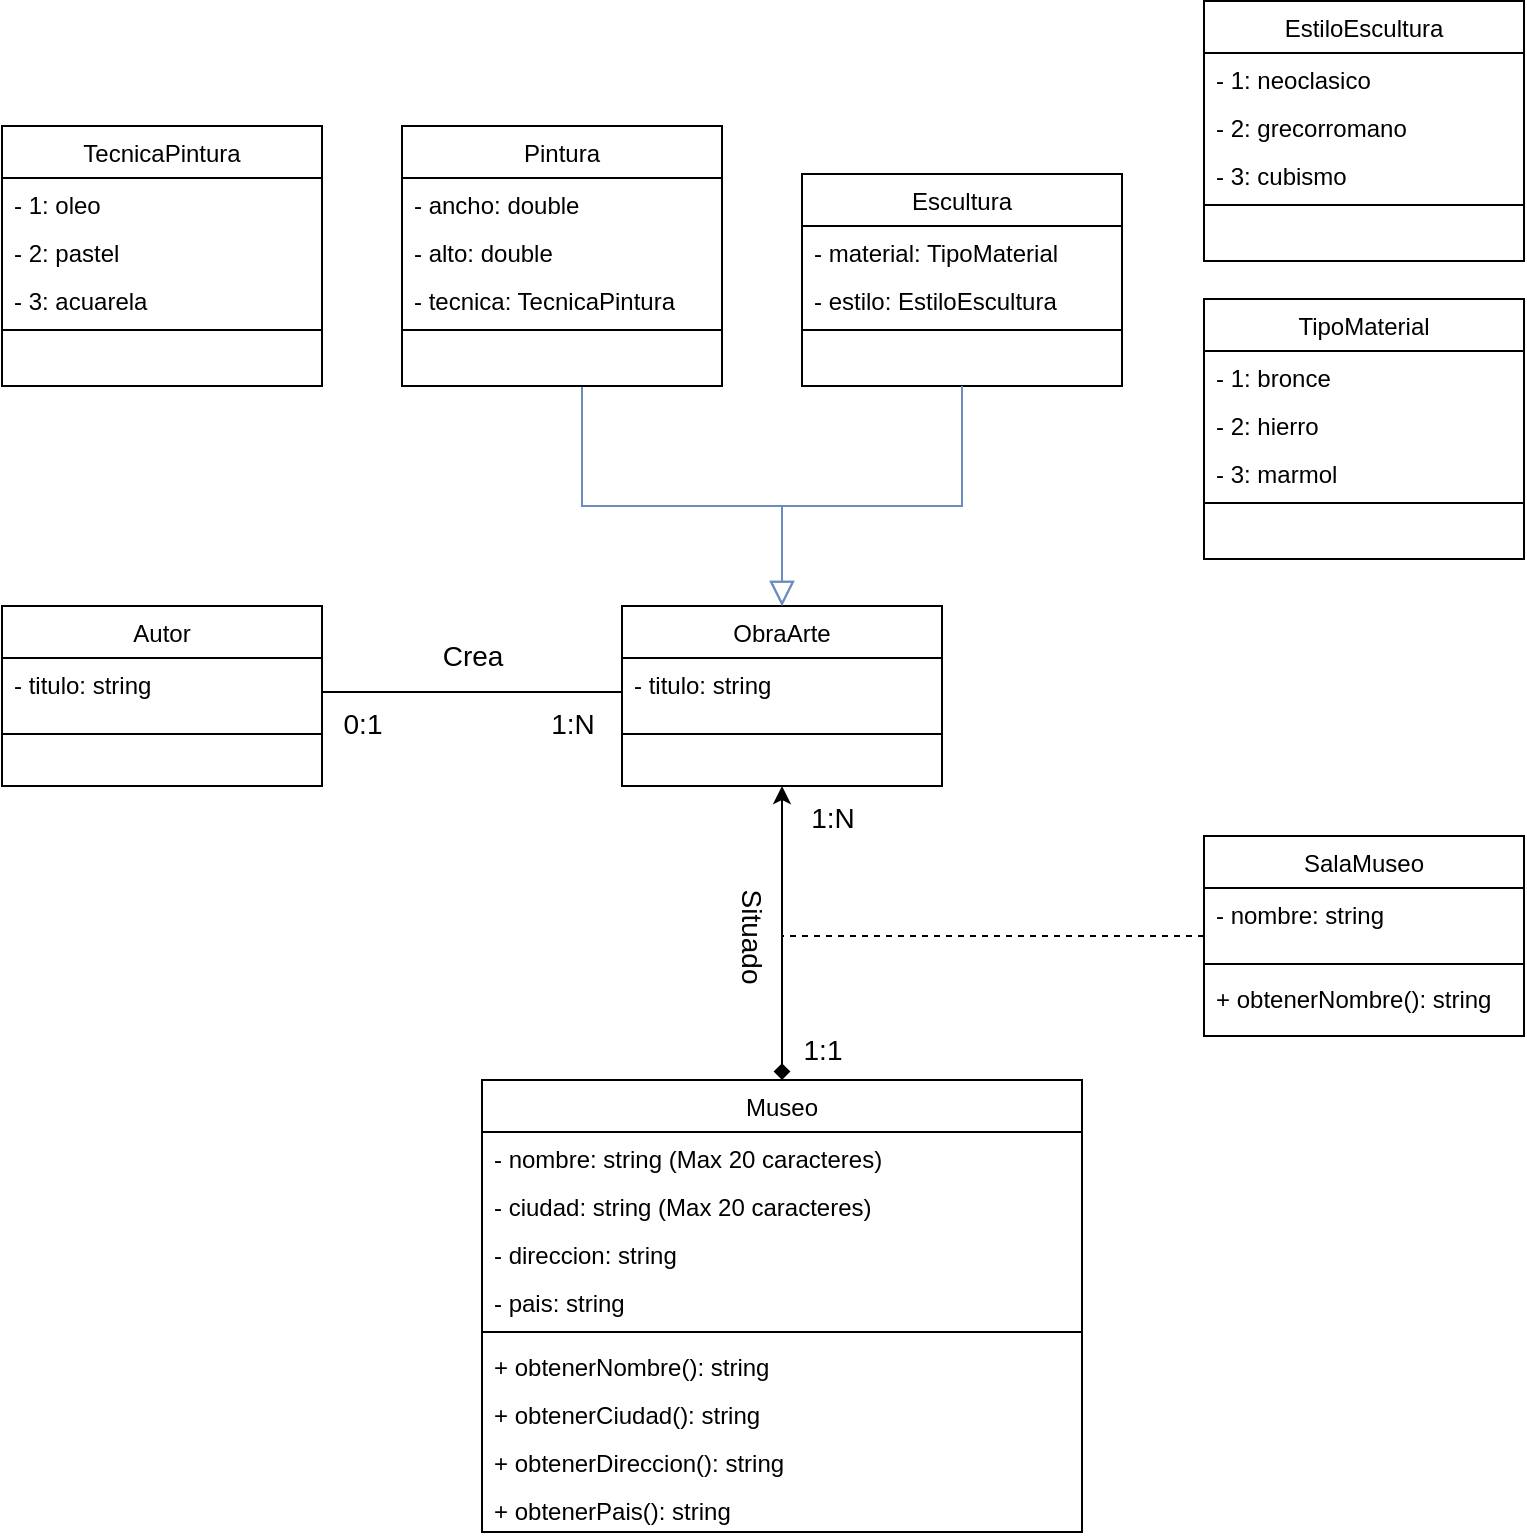 <mxfile version="24.3.1" type="device">
  <diagram id="C5RBs43oDa-KdzZeNtuy" name="Page-1">
    <mxGraphModel dx="3678" dy="2093" grid="1" gridSize="10" guides="1" tooltips="1" connect="1" arrows="1" fold="1" page="0" pageScale="1" pageWidth="827" pageHeight="1169" math="0" shadow="0">
      <root>
        <mxCell id="WIyWlLk6GJQsqaUBKTNV-0" />
        <mxCell id="WIyWlLk6GJQsqaUBKTNV-1" parent="WIyWlLk6GJQsqaUBKTNV-0" />
        <mxCell id="UiX9-s-G4kERLJWOaopR-1" value="ObraArte" style="swimlane;fontStyle=0;align=center;verticalAlign=top;childLayout=stackLayout;horizontal=1;startSize=26;horizontalStack=0;resizeParent=1;resizeLast=0;collapsible=1;marginBottom=0;rounded=0;shadow=0;strokeWidth=1;" parent="WIyWlLk6GJQsqaUBKTNV-1" vertex="1">
          <mxGeometry x="-1331" y="-697" width="160" height="90" as="geometry">
            <mxRectangle x="230" y="140" width="160" height="26" as="alternateBounds" />
          </mxGeometry>
        </mxCell>
        <mxCell id="UiX9-s-G4kERLJWOaopR-2" value="- titulo: string" style="text;align=left;verticalAlign=top;spacingLeft=4;spacingRight=4;overflow=hidden;rotatable=0;points=[[0,0.5],[1,0.5]];portConstraint=eastwest;" parent="UiX9-s-G4kERLJWOaopR-1" vertex="1">
          <mxGeometry y="26" width="160" height="34" as="geometry" />
        </mxCell>
        <mxCell id="UiX9-s-G4kERLJWOaopR-3" value="" style="line;html=1;strokeWidth=1;align=left;verticalAlign=middle;spacingTop=-1;spacingLeft=3;spacingRight=3;rotatable=0;labelPosition=right;points=[];portConstraint=eastwest;" parent="UiX9-s-G4kERLJWOaopR-1" vertex="1">
          <mxGeometry y="60" width="160" height="8" as="geometry" />
        </mxCell>
        <mxCell id="UiX9-s-G4kERLJWOaopR-57" value="" style="endArrow=block;endSize=10;endFill=0;shadow=0;strokeWidth=1;rounded=0;curved=0;edgeStyle=elbowEdgeStyle;elbow=vertical;fillColor=#dae8fc;gradientColor=#7ea6e0;strokeColor=#6c8ebf;" parent="WIyWlLk6GJQsqaUBKTNV-1" edge="1">
          <mxGeometry width="160" relative="1" as="geometry">
            <mxPoint x="-1351" y="-807" as="sourcePoint" />
            <mxPoint x="-1251" y="-697" as="targetPoint" />
            <Array as="points">
              <mxPoint x="-1301" y="-747" />
            </Array>
          </mxGeometry>
        </mxCell>
        <mxCell id="UiX9-s-G4kERLJWOaopR-48" value="Escultura" style="swimlane;fontStyle=0;align=center;verticalAlign=top;childLayout=stackLayout;horizontal=1;startSize=26;horizontalStack=0;resizeParent=1;resizeLast=0;collapsible=1;marginBottom=0;rounded=0;shadow=0;strokeWidth=1;" parent="WIyWlLk6GJQsqaUBKTNV-1" vertex="1">
          <mxGeometry x="-1241" y="-913" width="160" height="106" as="geometry">
            <mxRectangle x="230" y="140" width="160" height="26" as="alternateBounds" />
          </mxGeometry>
        </mxCell>
        <mxCell id="UiX9-s-G4kERLJWOaopR-49" value="- material: TipoMaterial" style="text;align=left;verticalAlign=top;spacingLeft=4;spacingRight=4;overflow=hidden;rotatable=0;points=[[0,0.5],[1,0.5]];portConstraint=eastwest;" parent="UiX9-s-G4kERLJWOaopR-48" vertex="1">
          <mxGeometry y="26" width="160" height="24" as="geometry" />
        </mxCell>
        <mxCell id="UiX9-s-G4kERLJWOaopR-55" value="- estilo: EstiloEscultura" style="text;align=left;verticalAlign=top;spacingLeft=4;spacingRight=4;overflow=hidden;rotatable=0;points=[[0,0.5],[1,0.5]];portConstraint=eastwest;" parent="UiX9-s-G4kERLJWOaopR-48" vertex="1">
          <mxGeometry y="50" width="160" height="24" as="geometry" />
        </mxCell>
        <mxCell id="UiX9-s-G4kERLJWOaopR-50" value="" style="line;html=1;strokeWidth=1;align=left;verticalAlign=middle;spacingTop=-1;spacingLeft=3;spacingRight=3;rotatable=0;labelPosition=right;points=[];portConstraint=eastwest;" parent="UiX9-s-G4kERLJWOaopR-48" vertex="1">
          <mxGeometry y="74" width="160" height="8" as="geometry" />
        </mxCell>
        <mxCell id="UiX9-s-G4kERLJWOaopR-56" value=" " style="text;align=left;verticalAlign=top;spacingLeft=4;spacingRight=4;overflow=hidden;rotatable=0;points=[[0,0.5],[1,0.5]];portConstraint=eastwest;" parent="UiX9-s-G4kERLJWOaopR-48" vertex="1">
          <mxGeometry y="82" width="160" height="24" as="geometry" />
        </mxCell>
        <mxCell id="UiX9-s-G4kERLJWOaopR-58" value="" style="endArrow=block;endSize=10;endFill=0;shadow=0;strokeWidth=1;rounded=0;curved=0;edgeStyle=elbowEdgeStyle;elbow=vertical;fillColor=#dae8fc;gradientColor=#7ea6e0;strokeColor=#6c8ebf;exitX=0.5;exitY=1;exitDx=0;exitDy=0;" parent="WIyWlLk6GJQsqaUBKTNV-1" source="UiX9-s-G4kERLJWOaopR-48" edge="1">
          <mxGeometry width="160" relative="1" as="geometry">
            <mxPoint x="-1124" y="-817" as="sourcePoint" />
            <mxPoint x="-1251" y="-697" as="targetPoint" />
            <Array as="points">
              <mxPoint x="-1211" y="-747" />
            </Array>
          </mxGeometry>
        </mxCell>
        <mxCell id="UiX9-s-G4kERLJWOaopR-59" value="TecnicaPintura" style="swimlane;fontStyle=0;align=center;verticalAlign=top;childLayout=stackLayout;horizontal=1;startSize=26;horizontalStack=0;resizeParent=1;resizeLast=0;collapsible=1;marginBottom=0;rounded=0;shadow=0;strokeWidth=1;" parent="WIyWlLk6GJQsqaUBKTNV-1" vertex="1">
          <mxGeometry x="-1641" y="-937" width="160" height="130" as="geometry">
            <mxRectangle x="230" y="140" width="160" height="26" as="alternateBounds" />
          </mxGeometry>
        </mxCell>
        <mxCell id="UiX9-s-G4kERLJWOaopR-77" value="- 1: oleo" style="text;align=left;verticalAlign=top;spacingLeft=4;spacingRight=4;overflow=hidden;rotatable=0;points=[[0,0.5],[1,0.5]];portConstraint=eastwest;" parent="UiX9-s-G4kERLJWOaopR-59" vertex="1">
          <mxGeometry y="26" width="160" height="24" as="geometry" />
        </mxCell>
        <mxCell id="UiX9-s-G4kERLJWOaopR-78" value="- 2: pastel" style="text;align=left;verticalAlign=top;spacingLeft=4;spacingRight=4;overflow=hidden;rotatable=0;points=[[0,0.5],[1,0.5]];portConstraint=eastwest;" parent="UiX9-s-G4kERLJWOaopR-59" vertex="1">
          <mxGeometry y="50" width="160" height="24" as="geometry" />
        </mxCell>
        <mxCell id="UiX9-s-G4kERLJWOaopR-79" value="- 3: acuarela" style="text;align=left;verticalAlign=top;spacingLeft=4;spacingRight=4;overflow=hidden;rotatable=0;points=[[0,0.5],[1,0.5]];portConstraint=eastwest;" parent="UiX9-s-G4kERLJWOaopR-59" vertex="1">
          <mxGeometry y="74" width="160" height="24" as="geometry" />
        </mxCell>
        <mxCell id="UiX9-s-G4kERLJWOaopR-63" value="" style="line;html=1;strokeWidth=1;align=left;verticalAlign=middle;spacingTop=-1;spacingLeft=3;spacingRight=3;rotatable=0;labelPosition=right;points=[];portConstraint=eastwest;" parent="UiX9-s-G4kERLJWOaopR-59" vertex="1">
          <mxGeometry y="98" width="160" height="8" as="geometry" />
        </mxCell>
        <mxCell id="UiX9-s-G4kERLJWOaopR-64" value=" " style="text;align=left;verticalAlign=top;spacingLeft=4;spacingRight=4;overflow=hidden;rotatable=0;points=[[0,0.5],[1,0.5]];portConstraint=eastwest;" parent="UiX9-s-G4kERLJWOaopR-59" vertex="1">
          <mxGeometry y="106" width="160" height="24" as="geometry" />
        </mxCell>
        <mxCell id="UiX9-s-G4kERLJWOaopR-65" value="TipoMaterial" style="swimlane;fontStyle=0;align=center;verticalAlign=top;childLayout=stackLayout;horizontal=1;startSize=26;horizontalStack=0;resizeParent=1;resizeLast=0;collapsible=1;marginBottom=0;rounded=0;shadow=0;strokeWidth=1;" parent="WIyWlLk6GJQsqaUBKTNV-1" vertex="1">
          <mxGeometry x="-1040" y="-850.5" width="160" height="130" as="geometry">
            <mxRectangle x="230" y="140" width="160" height="26" as="alternateBounds" />
          </mxGeometry>
        </mxCell>
        <mxCell id="UiX9-s-G4kERLJWOaopR-66" value="- 1: bronce" style="text;align=left;verticalAlign=top;spacingLeft=4;spacingRight=4;overflow=hidden;rotatable=0;points=[[0,0.5],[1,0.5]];portConstraint=eastwest;" parent="UiX9-s-G4kERLJWOaopR-65" vertex="1">
          <mxGeometry y="26" width="160" height="24" as="geometry" />
        </mxCell>
        <mxCell id="UiX9-s-G4kERLJWOaopR-67" value="- 2: hierro" style="text;align=left;verticalAlign=top;spacingLeft=4;spacingRight=4;overflow=hidden;rotatable=0;points=[[0,0.5],[1,0.5]];portConstraint=eastwest;" parent="UiX9-s-G4kERLJWOaopR-65" vertex="1">
          <mxGeometry y="50" width="160" height="24" as="geometry" />
        </mxCell>
        <mxCell id="UiX9-s-G4kERLJWOaopR-70" value="- 3: marmol" style="text;align=left;verticalAlign=top;spacingLeft=4;spacingRight=4;overflow=hidden;rotatable=0;points=[[0,0.5],[1,0.5]];portConstraint=eastwest;" parent="UiX9-s-G4kERLJWOaopR-65" vertex="1">
          <mxGeometry y="74" width="160" height="24" as="geometry" />
        </mxCell>
        <mxCell id="UiX9-s-G4kERLJWOaopR-68" value="" style="line;html=1;strokeWidth=1;align=left;verticalAlign=middle;spacingTop=-1;spacingLeft=3;spacingRight=3;rotatable=0;labelPosition=right;points=[];portConstraint=eastwest;" parent="UiX9-s-G4kERLJWOaopR-65" vertex="1">
          <mxGeometry y="98" width="160" height="8" as="geometry" />
        </mxCell>
        <mxCell id="UiX9-s-G4kERLJWOaopR-69" value=" " style="text;align=left;verticalAlign=top;spacingLeft=4;spacingRight=4;overflow=hidden;rotatable=0;points=[[0,0.5],[1,0.5]];portConstraint=eastwest;" parent="UiX9-s-G4kERLJWOaopR-65" vertex="1">
          <mxGeometry y="106" width="160" height="24" as="geometry" />
        </mxCell>
        <mxCell id="UiX9-s-G4kERLJWOaopR-71" value="EstiloEscultura" style="swimlane;fontStyle=0;align=center;verticalAlign=top;childLayout=stackLayout;horizontal=1;startSize=26;horizontalStack=0;resizeParent=1;resizeLast=0;collapsible=1;marginBottom=0;rounded=0;shadow=0;strokeWidth=1;" parent="WIyWlLk6GJQsqaUBKTNV-1" vertex="1">
          <mxGeometry x="-1040" y="-999.5" width="160" height="130" as="geometry">
            <mxRectangle x="230" y="140" width="160" height="26" as="alternateBounds" />
          </mxGeometry>
        </mxCell>
        <mxCell id="UiX9-s-G4kERLJWOaopR-72" value="- 1: neoclasico" style="text;align=left;verticalAlign=top;spacingLeft=4;spacingRight=4;overflow=hidden;rotatable=0;points=[[0,0.5],[1,0.5]];portConstraint=eastwest;" parent="UiX9-s-G4kERLJWOaopR-71" vertex="1">
          <mxGeometry y="26" width="160" height="24" as="geometry" />
        </mxCell>
        <mxCell id="UiX9-s-G4kERLJWOaopR-73" value="- 2: grecorromano" style="text;align=left;verticalAlign=top;spacingLeft=4;spacingRight=4;overflow=hidden;rotatable=0;points=[[0,0.5],[1,0.5]];portConstraint=eastwest;" parent="UiX9-s-G4kERLJWOaopR-71" vertex="1">
          <mxGeometry y="50" width="160" height="24" as="geometry" />
        </mxCell>
        <mxCell id="UiX9-s-G4kERLJWOaopR-74" value="- 3: cubismo" style="text;align=left;verticalAlign=top;spacingLeft=4;spacingRight=4;overflow=hidden;rotatable=0;points=[[0,0.5],[1,0.5]];portConstraint=eastwest;" parent="UiX9-s-G4kERLJWOaopR-71" vertex="1">
          <mxGeometry y="74" width="160" height="24" as="geometry" />
        </mxCell>
        <mxCell id="UiX9-s-G4kERLJWOaopR-75" value="" style="line;html=1;strokeWidth=1;align=left;verticalAlign=middle;spacingTop=-1;spacingLeft=3;spacingRight=3;rotatable=0;labelPosition=right;points=[];portConstraint=eastwest;" parent="UiX9-s-G4kERLJWOaopR-71" vertex="1">
          <mxGeometry y="98" width="160" height="8" as="geometry" />
        </mxCell>
        <mxCell id="UiX9-s-G4kERLJWOaopR-76" value=" " style="text;align=left;verticalAlign=top;spacingLeft=4;spacingRight=4;overflow=hidden;rotatable=0;points=[[0,0.5],[1,0.5]];portConstraint=eastwest;" parent="UiX9-s-G4kERLJWOaopR-71" vertex="1">
          <mxGeometry y="106" width="160" height="24" as="geometry" />
        </mxCell>
        <mxCell id="UiX9-s-G4kERLJWOaopR-45" value="Pintura" style="swimlane;fontStyle=0;align=center;verticalAlign=top;childLayout=stackLayout;horizontal=1;startSize=26;horizontalStack=0;resizeParent=1;resizeLast=0;collapsible=1;marginBottom=0;rounded=0;shadow=0;strokeWidth=1;" parent="WIyWlLk6GJQsqaUBKTNV-1" vertex="1">
          <mxGeometry x="-1441" y="-937" width="160" height="130" as="geometry">
            <mxRectangle x="230" y="140" width="160" height="26" as="alternateBounds" />
          </mxGeometry>
        </mxCell>
        <mxCell id="UiX9-s-G4kERLJWOaopR-46" value="- ancho: double" style="text;align=left;verticalAlign=top;spacingLeft=4;spacingRight=4;overflow=hidden;rotatable=0;points=[[0,0.5],[1,0.5]];portConstraint=eastwest;" parent="UiX9-s-G4kERLJWOaopR-45" vertex="1">
          <mxGeometry y="26" width="160" height="24" as="geometry" />
        </mxCell>
        <mxCell id="UiX9-s-G4kERLJWOaopR-52" value="- alto: double" style="text;align=left;verticalAlign=top;spacingLeft=4;spacingRight=4;overflow=hidden;rotatable=0;points=[[0,0.5],[1,0.5]];portConstraint=eastwest;" parent="UiX9-s-G4kERLJWOaopR-45" vertex="1">
          <mxGeometry y="50" width="160" height="24" as="geometry" />
        </mxCell>
        <mxCell id="UiX9-s-G4kERLJWOaopR-53" value="- tecnica: TecnicaPintura" style="text;align=left;verticalAlign=top;spacingLeft=4;spacingRight=4;overflow=hidden;rotatable=0;points=[[0,0.5],[1,0.5]];portConstraint=eastwest;" parent="UiX9-s-G4kERLJWOaopR-45" vertex="1">
          <mxGeometry y="74" width="160" height="24" as="geometry" />
        </mxCell>
        <mxCell id="UiX9-s-G4kERLJWOaopR-47" value="" style="line;html=1;strokeWidth=1;align=left;verticalAlign=middle;spacingTop=-1;spacingLeft=3;spacingRight=3;rotatable=0;labelPosition=right;points=[];portConstraint=eastwest;" parent="UiX9-s-G4kERLJWOaopR-45" vertex="1">
          <mxGeometry y="98" width="160" height="8" as="geometry" />
        </mxCell>
        <mxCell id="UiX9-s-G4kERLJWOaopR-54" value=" " style="text;align=left;verticalAlign=top;spacingLeft=4;spacingRight=4;overflow=hidden;rotatable=0;points=[[0,0.5],[1,0.5]];portConstraint=eastwest;" parent="UiX9-s-G4kERLJWOaopR-45" vertex="1">
          <mxGeometry y="106" width="160" height="14" as="geometry" />
        </mxCell>
        <mxCell id="UiX9-s-G4kERLJWOaopR-85" value="Autor" style="swimlane;fontStyle=0;align=center;verticalAlign=top;childLayout=stackLayout;horizontal=1;startSize=26;horizontalStack=0;resizeParent=1;resizeLast=0;collapsible=1;marginBottom=0;rounded=0;shadow=0;strokeWidth=1;" parent="WIyWlLk6GJQsqaUBKTNV-1" vertex="1">
          <mxGeometry x="-1641" y="-697" width="160" height="90" as="geometry">
            <mxRectangle x="230" y="140" width="160" height="26" as="alternateBounds" />
          </mxGeometry>
        </mxCell>
        <mxCell id="UiX9-s-G4kERLJWOaopR-86" value="- titulo: string" style="text;align=left;verticalAlign=top;spacingLeft=4;spacingRight=4;overflow=hidden;rotatable=0;points=[[0,0.5],[1,0.5]];portConstraint=eastwest;" parent="UiX9-s-G4kERLJWOaopR-85" vertex="1">
          <mxGeometry y="26" width="160" height="34" as="geometry" />
        </mxCell>
        <mxCell id="UiX9-s-G4kERLJWOaopR-87" value="" style="line;html=1;strokeWidth=1;align=left;verticalAlign=middle;spacingTop=-1;spacingLeft=3;spacingRight=3;rotatable=0;labelPosition=right;points=[];portConstraint=eastwest;" parent="UiX9-s-G4kERLJWOaopR-85" vertex="1">
          <mxGeometry y="60" width="160" height="8" as="geometry" />
        </mxCell>
        <mxCell id="UiX9-s-G4kERLJWOaopR-88" style="edgeStyle=orthogonalEdgeStyle;rounded=0;orthogonalLoop=1;jettySize=auto;html=1;entryX=0;entryY=0.5;entryDx=0;entryDy=0;startArrow=none;startFill=0;endArrow=none;endFill=0;" parent="WIyWlLk6GJQsqaUBKTNV-1" source="UiX9-s-G4kERLJWOaopR-86" target="UiX9-s-G4kERLJWOaopR-2" edge="1">
          <mxGeometry relative="1" as="geometry" />
        </mxCell>
        <mxCell id="UiX9-s-G4kERLJWOaopR-89" value="Crea" style="text;html=1;align=center;verticalAlign=middle;resizable=0;points=[];autosize=1;strokeColor=none;fillColor=none;fontSize=14;" parent="WIyWlLk6GJQsqaUBKTNV-1" vertex="1">
          <mxGeometry x="-1431" y="-687" width="50" height="30" as="geometry" />
        </mxCell>
        <mxCell id="UiX9-s-G4kERLJWOaopR-90" value="1:N" style="text;html=1;align=center;verticalAlign=middle;resizable=0;points=[];autosize=1;strokeColor=none;fillColor=none;fontSize=14;" parent="WIyWlLk6GJQsqaUBKTNV-1" vertex="1">
          <mxGeometry x="-1381" y="-653" width="50" height="30" as="geometry" />
        </mxCell>
        <mxCell id="UiX9-s-G4kERLJWOaopR-91" value="0:1" style="text;html=1;align=center;verticalAlign=middle;resizable=0;points=[];autosize=1;strokeColor=none;fillColor=none;fontSize=14;" parent="WIyWlLk6GJQsqaUBKTNV-1" vertex="1">
          <mxGeometry x="-1481" y="-653" width="40" height="30" as="geometry" />
        </mxCell>
        <mxCell id="UiX9-s-G4kERLJWOaopR-105" style="edgeStyle=orthogonalEdgeStyle;rounded=0;orthogonalLoop=1;jettySize=auto;html=1;endArrow=classic;endFill=1;startArrow=diamond;startFill=1;" parent="WIyWlLk6GJQsqaUBKTNV-1" source="UiX9-s-G4kERLJWOaopR-92" edge="1">
          <mxGeometry relative="1" as="geometry">
            <mxPoint x="-1251" y="-607" as="targetPoint" />
          </mxGeometry>
        </mxCell>
        <mxCell id="UiX9-s-G4kERLJWOaopR-92" value="Museo" style="swimlane;fontStyle=0;align=center;verticalAlign=top;childLayout=stackLayout;horizontal=1;startSize=26;horizontalStack=0;resizeParent=1;resizeLast=0;collapsible=1;marginBottom=0;rounded=0;shadow=0;strokeWidth=1;" parent="WIyWlLk6GJQsqaUBKTNV-1" vertex="1">
          <mxGeometry x="-1401" y="-460" width="300" height="226" as="geometry">
            <mxRectangle x="230" y="140" width="160" height="26" as="alternateBounds" />
          </mxGeometry>
        </mxCell>
        <mxCell id="UiX9-s-G4kERLJWOaopR-93" value="- nombre: string (Max 20 caracteres)" style="text;align=left;verticalAlign=top;spacingLeft=4;spacingRight=4;overflow=hidden;rotatable=0;points=[[0,0.5],[1,0.5]];portConstraint=eastwest;" parent="UiX9-s-G4kERLJWOaopR-92" vertex="1">
          <mxGeometry y="26" width="300" height="24" as="geometry" />
        </mxCell>
        <mxCell id="UiX9-s-G4kERLJWOaopR-98" value="- ciudad: string (Max 20 caracteres)" style="text;align=left;verticalAlign=top;spacingLeft=4;spacingRight=4;overflow=hidden;rotatable=0;points=[[0,0.5],[1,0.5]];portConstraint=eastwest;" parent="UiX9-s-G4kERLJWOaopR-92" vertex="1">
          <mxGeometry y="50" width="300" height="24" as="geometry" />
        </mxCell>
        <mxCell id="UiX9-s-G4kERLJWOaopR-94" value="- direccion: string" style="text;align=left;verticalAlign=top;spacingLeft=4;spacingRight=4;overflow=hidden;rotatable=0;points=[[0,0.5],[1,0.5]];portConstraint=eastwest;" parent="UiX9-s-G4kERLJWOaopR-92" vertex="1">
          <mxGeometry y="74" width="300" height="24" as="geometry" />
        </mxCell>
        <mxCell id="UiX9-s-G4kERLJWOaopR-99" value="- pais: string" style="text;align=left;verticalAlign=top;spacingLeft=4;spacingRight=4;overflow=hidden;rotatable=0;points=[[0,0.5],[1,0.5]];portConstraint=eastwest;" parent="UiX9-s-G4kERLJWOaopR-92" vertex="1">
          <mxGeometry y="98" width="300" height="24" as="geometry" />
        </mxCell>
        <mxCell id="UiX9-s-G4kERLJWOaopR-96" value="" style="line;html=1;strokeWidth=1;align=left;verticalAlign=middle;spacingTop=-1;spacingLeft=3;spacingRight=3;rotatable=0;labelPosition=right;points=[];portConstraint=eastwest;" parent="UiX9-s-G4kERLJWOaopR-92" vertex="1">
          <mxGeometry y="122" width="300" height="8" as="geometry" />
        </mxCell>
        <mxCell id="UiX9-s-G4kERLJWOaopR-100" value="+ obtenerNombre(): string" style="text;align=left;verticalAlign=top;spacingLeft=4;spacingRight=4;overflow=hidden;rotatable=0;points=[[0,0.5],[1,0.5]];portConstraint=eastwest;" parent="UiX9-s-G4kERLJWOaopR-92" vertex="1">
          <mxGeometry y="130" width="300" height="24" as="geometry" />
        </mxCell>
        <mxCell id="UiX9-s-G4kERLJWOaopR-101" value="+ obtenerCiudad(): string" style="text;align=left;verticalAlign=top;spacingLeft=4;spacingRight=4;overflow=hidden;rotatable=0;points=[[0,0.5],[1,0.5]];portConstraint=eastwest;" parent="UiX9-s-G4kERLJWOaopR-92" vertex="1">
          <mxGeometry y="154" width="300" height="24" as="geometry" />
        </mxCell>
        <mxCell id="UiX9-s-G4kERLJWOaopR-102" value="+ obtenerDireccion(): string" style="text;align=left;verticalAlign=top;spacingLeft=4;spacingRight=4;overflow=hidden;rotatable=0;points=[[0,0.5],[1,0.5]];portConstraint=eastwest;" parent="UiX9-s-G4kERLJWOaopR-92" vertex="1">
          <mxGeometry y="178" width="300" height="24" as="geometry" />
        </mxCell>
        <mxCell id="UiX9-s-G4kERLJWOaopR-103" value="+ obtenerPais(): string" style="text;align=left;verticalAlign=top;spacingLeft=4;spacingRight=4;overflow=hidden;rotatable=0;points=[[0,0.5],[1,0.5]];portConstraint=eastwest;" parent="UiX9-s-G4kERLJWOaopR-92" vertex="1">
          <mxGeometry y="202" width="300" height="24" as="geometry" />
        </mxCell>
        <mxCell id="UiX9-s-G4kERLJWOaopR-106" value="Situado" style="text;html=1;align=center;verticalAlign=middle;resizable=0;points=[];autosize=1;strokeColor=none;fillColor=none;fontSize=14;rotation=90;" parent="WIyWlLk6GJQsqaUBKTNV-1" vertex="1">
          <mxGeometry x="-1301" y="-547" width="70" height="30" as="geometry" />
        </mxCell>
        <mxCell id="UiX9-s-G4kERLJWOaopR-107" value="1:N" style="text;html=1;align=center;verticalAlign=middle;resizable=0;points=[];autosize=1;strokeColor=none;fillColor=none;fontSize=14;" parent="WIyWlLk6GJQsqaUBKTNV-1" vertex="1">
          <mxGeometry x="-1251" y="-606" width="50" height="30" as="geometry" />
        </mxCell>
        <mxCell id="UiX9-s-G4kERLJWOaopR-108" value="1:1" style="text;html=1;align=center;verticalAlign=middle;resizable=0;points=[];autosize=1;strokeColor=none;fillColor=none;fontSize=14;" parent="WIyWlLk6GJQsqaUBKTNV-1" vertex="1">
          <mxGeometry x="-1251" y="-490" width="40" height="30" as="geometry" />
        </mxCell>
        <mxCell id="UiX9-s-G4kERLJWOaopR-109" value="SalaMuseo" style="swimlane;fontStyle=0;align=center;verticalAlign=top;childLayout=stackLayout;horizontal=1;startSize=26;horizontalStack=0;resizeParent=1;resizeLast=0;collapsible=1;marginBottom=0;rounded=0;shadow=0;strokeWidth=1;" parent="WIyWlLk6GJQsqaUBKTNV-1" vertex="1">
          <mxGeometry x="-1040" y="-582" width="160" height="100" as="geometry">
            <mxRectangle x="230" y="140" width="160" height="26" as="alternateBounds" />
          </mxGeometry>
        </mxCell>
        <mxCell id="UiX9-s-G4kERLJWOaopR-110" value="- nombre: string" style="text;align=left;verticalAlign=top;spacingLeft=4;spacingRight=4;overflow=hidden;rotatable=0;points=[[0,0.5],[1,0.5]];portConstraint=eastwest;" parent="UiX9-s-G4kERLJWOaopR-109" vertex="1">
          <mxGeometry y="26" width="160" height="34" as="geometry" />
        </mxCell>
        <mxCell id="UiX9-s-G4kERLJWOaopR-111" value="" style="line;html=1;strokeWidth=1;align=left;verticalAlign=middle;spacingTop=-1;spacingLeft=3;spacingRight=3;rotatable=0;labelPosition=right;points=[];portConstraint=eastwest;" parent="UiX9-s-G4kERLJWOaopR-109" vertex="1">
          <mxGeometry y="60" width="160" height="8" as="geometry" />
        </mxCell>
        <mxCell id="UiX9-s-G4kERLJWOaopR-114" value="+ obtenerNombre(): string" style="text;align=left;verticalAlign=top;spacingLeft=4;spacingRight=4;overflow=hidden;rotatable=0;points=[[0,0.5],[1,0.5]];portConstraint=eastwest;" parent="UiX9-s-G4kERLJWOaopR-109" vertex="1">
          <mxGeometry y="68" width="160" height="24" as="geometry" />
        </mxCell>
        <mxCell id="UiX9-s-G4kERLJWOaopR-113" style="edgeStyle=orthogonalEdgeStyle;rounded=0;orthogonalLoop=1;jettySize=auto;html=1;endArrow=none;endFill=0;dashed=1;" parent="WIyWlLk6GJQsqaUBKTNV-1" source="UiX9-s-G4kERLJWOaopR-109" edge="1">
          <mxGeometry relative="1" as="geometry">
            <mxPoint x="-1251" y="-532" as="targetPoint" />
          </mxGeometry>
        </mxCell>
      </root>
    </mxGraphModel>
  </diagram>
</mxfile>
